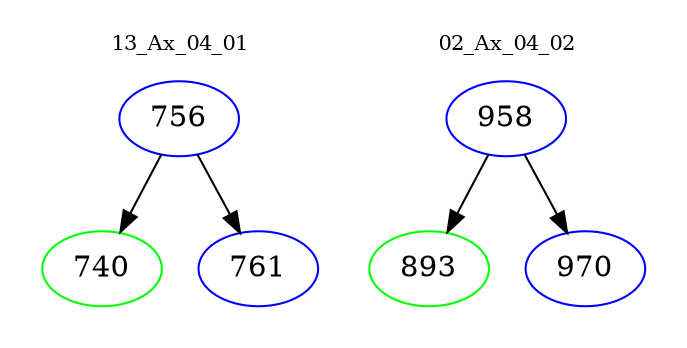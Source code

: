 digraph{
subgraph cluster_0 {
color = white
label = "13_Ax_04_01";
fontsize=10;
T0_756 [label="756", color="blue"]
T0_756 -> T0_740 [color="black"]
T0_740 [label="740", color="green"]
T0_756 -> T0_761 [color="black"]
T0_761 [label="761", color="blue"]
}
subgraph cluster_1 {
color = white
label = "02_Ax_04_02";
fontsize=10;
T1_958 [label="958", color="blue"]
T1_958 -> T1_893 [color="black"]
T1_893 [label="893", color="green"]
T1_958 -> T1_970 [color="black"]
T1_970 [label="970", color="blue"]
}
}
